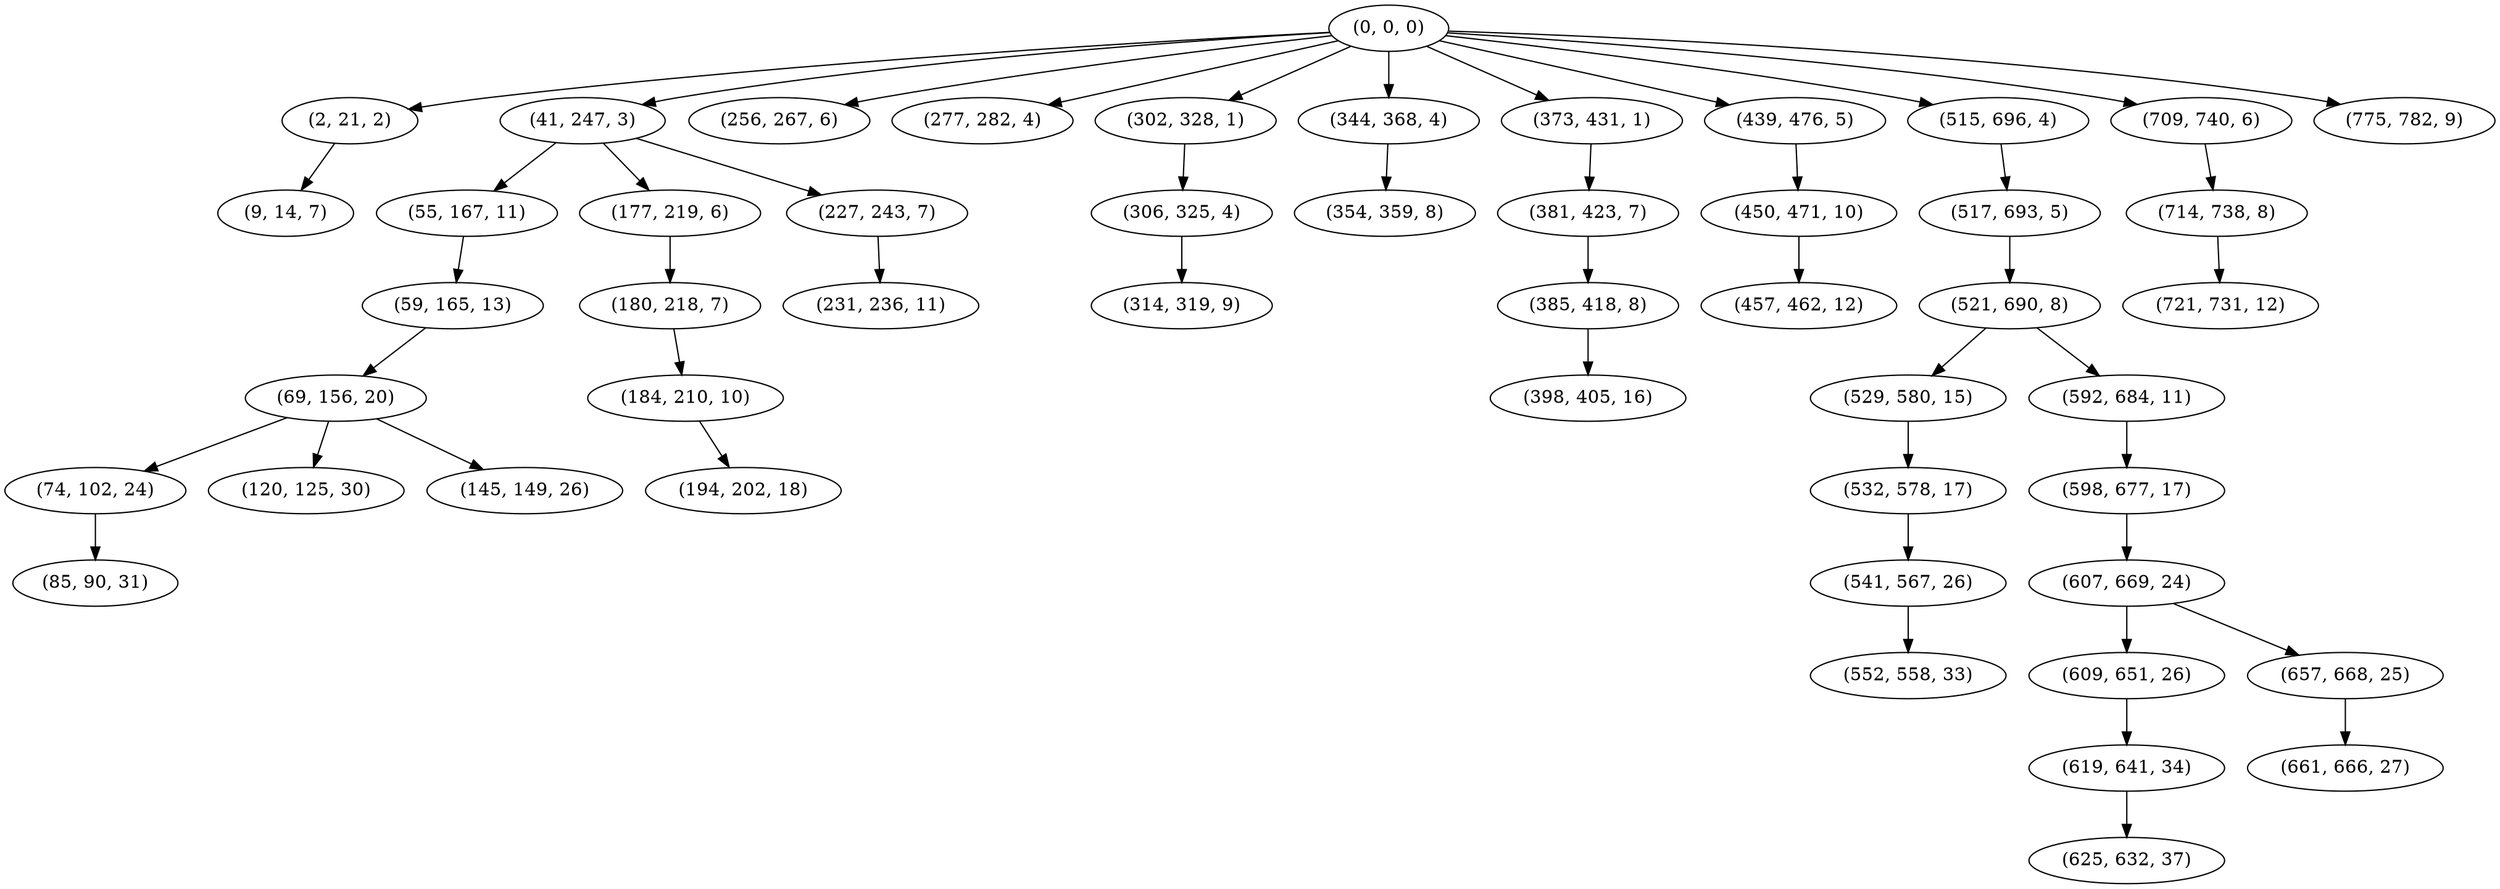 digraph tree {
    "(0, 0, 0)";
    "(2, 21, 2)";
    "(9, 14, 7)";
    "(41, 247, 3)";
    "(55, 167, 11)";
    "(59, 165, 13)";
    "(69, 156, 20)";
    "(74, 102, 24)";
    "(85, 90, 31)";
    "(120, 125, 30)";
    "(145, 149, 26)";
    "(177, 219, 6)";
    "(180, 218, 7)";
    "(184, 210, 10)";
    "(194, 202, 18)";
    "(227, 243, 7)";
    "(231, 236, 11)";
    "(256, 267, 6)";
    "(277, 282, 4)";
    "(302, 328, 1)";
    "(306, 325, 4)";
    "(314, 319, 9)";
    "(344, 368, 4)";
    "(354, 359, 8)";
    "(373, 431, 1)";
    "(381, 423, 7)";
    "(385, 418, 8)";
    "(398, 405, 16)";
    "(439, 476, 5)";
    "(450, 471, 10)";
    "(457, 462, 12)";
    "(515, 696, 4)";
    "(517, 693, 5)";
    "(521, 690, 8)";
    "(529, 580, 15)";
    "(532, 578, 17)";
    "(541, 567, 26)";
    "(552, 558, 33)";
    "(592, 684, 11)";
    "(598, 677, 17)";
    "(607, 669, 24)";
    "(609, 651, 26)";
    "(619, 641, 34)";
    "(625, 632, 37)";
    "(657, 668, 25)";
    "(661, 666, 27)";
    "(709, 740, 6)";
    "(714, 738, 8)";
    "(721, 731, 12)";
    "(775, 782, 9)";
    "(0, 0, 0)" -> "(2, 21, 2)";
    "(0, 0, 0)" -> "(41, 247, 3)";
    "(0, 0, 0)" -> "(256, 267, 6)";
    "(0, 0, 0)" -> "(277, 282, 4)";
    "(0, 0, 0)" -> "(302, 328, 1)";
    "(0, 0, 0)" -> "(344, 368, 4)";
    "(0, 0, 0)" -> "(373, 431, 1)";
    "(0, 0, 0)" -> "(439, 476, 5)";
    "(0, 0, 0)" -> "(515, 696, 4)";
    "(0, 0, 0)" -> "(709, 740, 6)";
    "(0, 0, 0)" -> "(775, 782, 9)";
    "(2, 21, 2)" -> "(9, 14, 7)";
    "(41, 247, 3)" -> "(55, 167, 11)";
    "(41, 247, 3)" -> "(177, 219, 6)";
    "(41, 247, 3)" -> "(227, 243, 7)";
    "(55, 167, 11)" -> "(59, 165, 13)";
    "(59, 165, 13)" -> "(69, 156, 20)";
    "(69, 156, 20)" -> "(74, 102, 24)";
    "(69, 156, 20)" -> "(120, 125, 30)";
    "(69, 156, 20)" -> "(145, 149, 26)";
    "(74, 102, 24)" -> "(85, 90, 31)";
    "(177, 219, 6)" -> "(180, 218, 7)";
    "(180, 218, 7)" -> "(184, 210, 10)";
    "(184, 210, 10)" -> "(194, 202, 18)";
    "(227, 243, 7)" -> "(231, 236, 11)";
    "(302, 328, 1)" -> "(306, 325, 4)";
    "(306, 325, 4)" -> "(314, 319, 9)";
    "(344, 368, 4)" -> "(354, 359, 8)";
    "(373, 431, 1)" -> "(381, 423, 7)";
    "(381, 423, 7)" -> "(385, 418, 8)";
    "(385, 418, 8)" -> "(398, 405, 16)";
    "(439, 476, 5)" -> "(450, 471, 10)";
    "(450, 471, 10)" -> "(457, 462, 12)";
    "(515, 696, 4)" -> "(517, 693, 5)";
    "(517, 693, 5)" -> "(521, 690, 8)";
    "(521, 690, 8)" -> "(529, 580, 15)";
    "(521, 690, 8)" -> "(592, 684, 11)";
    "(529, 580, 15)" -> "(532, 578, 17)";
    "(532, 578, 17)" -> "(541, 567, 26)";
    "(541, 567, 26)" -> "(552, 558, 33)";
    "(592, 684, 11)" -> "(598, 677, 17)";
    "(598, 677, 17)" -> "(607, 669, 24)";
    "(607, 669, 24)" -> "(609, 651, 26)";
    "(607, 669, 24)" -> "(657, 668, 25)";
    "(609, 651, 26)" -> "(619, 641, 34)";
    "(619, 641, 34)" -> "(625, 632, 37)";
    "(657, 668, 25)" -> "(661, 666, 27)";
    "(709, 740, 6)" -> "(714, 738, 8)";
    "(714, 738, 8)" -> "(721, 731, 12)";
}

